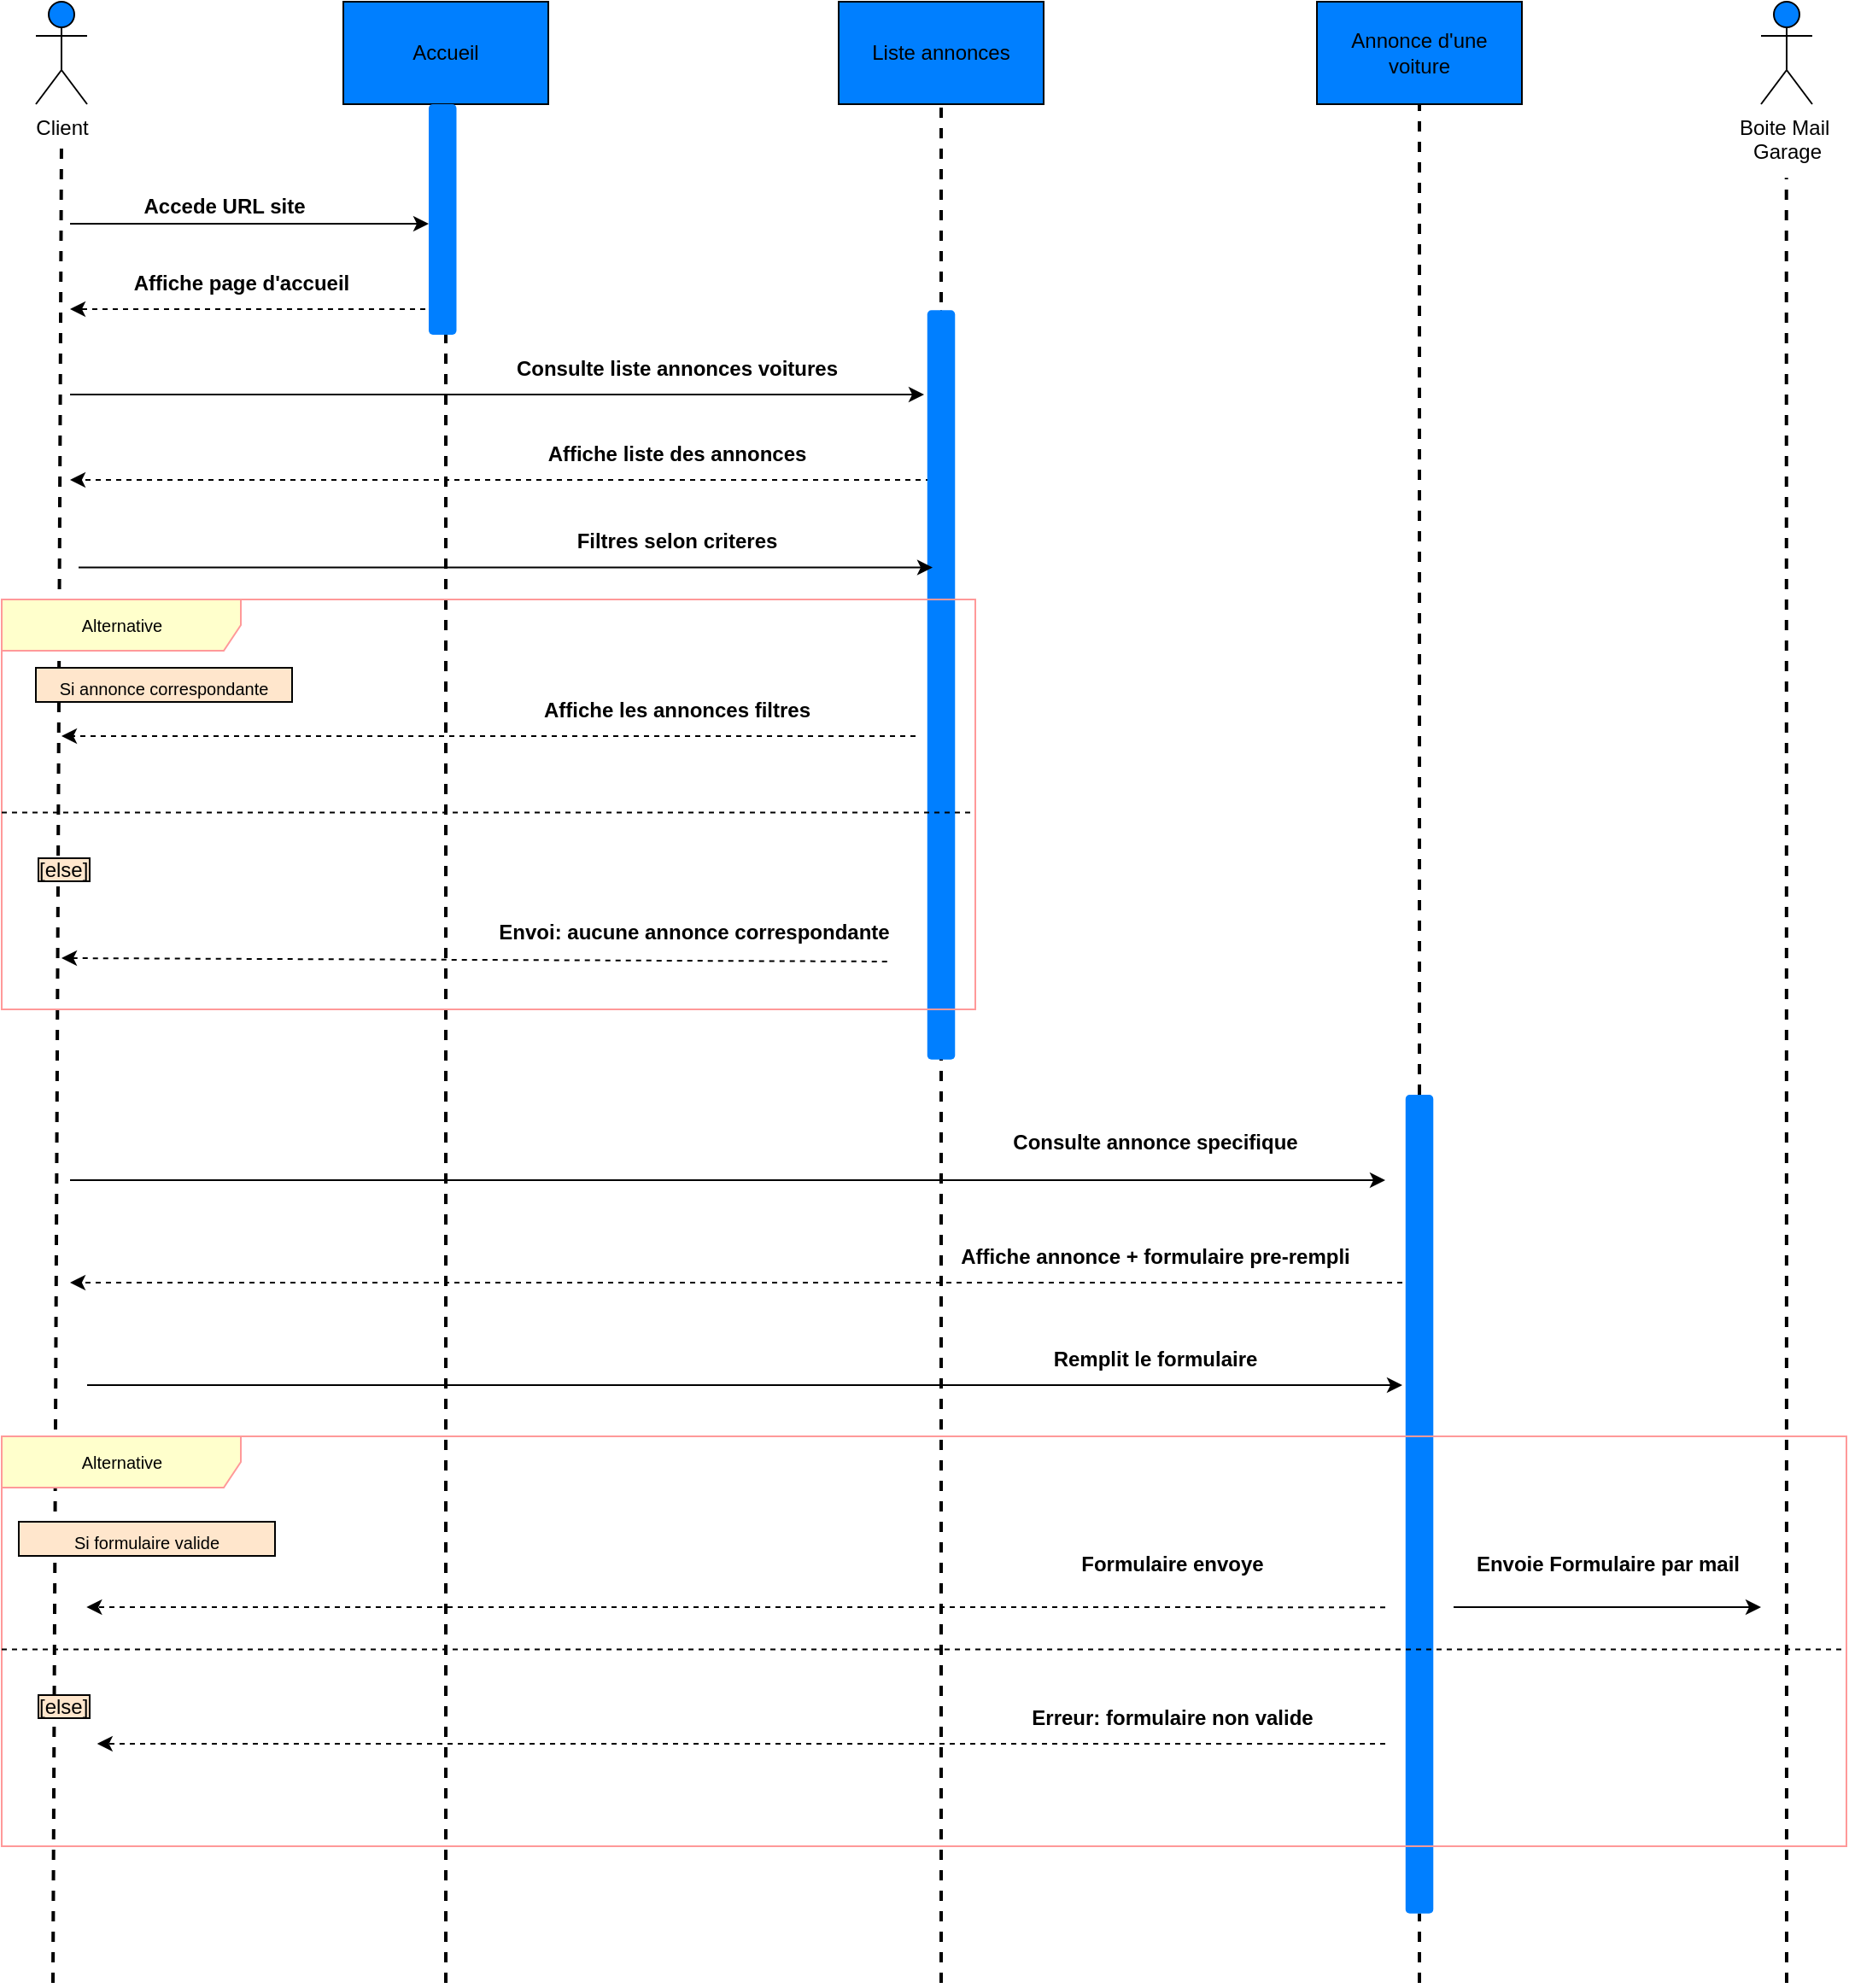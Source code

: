 <mxfile>
    <diagram id="MCAX9-ErMU_fKN16WgZr" name="Page-1">
        <mxGraphModel dx="1020" dy="682" grid="1" gridSize="10" guides="1" tooltips="1" connect="1" arrows="1" fold="1" page="1" pageScale="1" pageWidth="1169" pageHeight="827" background="#ffffff" math="0" shadow="0">
            <root>
                <mxCell id="0"/>
                <mxCell id="1" parent="0"/>
                <mxCell id="2" value="Accueil" style="rounded=0;whiteSpace=wrap;html=1;fillColor=#007FFF;" vertex="1" parent="1">
                    <mxGeometry x="270" y="40" width="120" height="60" as="geometry"/>
                </mxCell>
                <mxCell id="3" value="Liste annonces" style="rounded=0;whiteSpace=wrap;html=1;fillColor=#007FFF;" vertex="1" parent="1">
                    <mxGeometry x="560" y="40" width="120" height="60" as="geometry"/>
                </mxCell>
                <mxCell id="4" value="Annonce d'une&lt;br&gt;voiture" style="rounded=0;whiteSpace=wrap;html=1;fillColor=#007FFF;" vertex="1" parent="1">
                    <mxGeometry x="840" y="40" width="120" height="60" as="geometry"/>
                </mxCell>
                <mxCell id="5" value="&lt;font color=&quot;#000000&quot;&gt;Client&lt;/font&gt;" style="shape=umlActor;verticalLabelPosition=bottom;verticalAlign=top;html=1;outlineConnect=0;fillColor=#007FFF;strokeColor=#000000;" vertex="1" parent="1">
                    <mxGeometry x="90" y="40" width="30" height="60" as="geometry"/>
                </mxCell>
                <mxCell id="6" value="" style="endArrow=none;dashed=1;html=1;fontColor=#000000;entryX=0.5;entryY=1;entryDx=0;entryDy=0;strokeColor=#000000;strokeWidth=2;startArrow=none;" edge="1" parent="1" source="18" target="2">
                    <mxGeometry width="50" height="50" relative="1" as="geometry">
                        <mxPoint x="330" y="600" as="sourcePoint"/>
                        <mxPoint x="610" y="100" as="targetPoint"/>
                    </mxGeometry>
                </mxCell>
                <mxCell id="7" value="" style="endArrow=none;dashed=1;html=1;fontColor=#000000;entryX=0.5;entryY=1;entryDx=0;entryDy=0;strokeColor=#000000;strokeWidth=2;" edge="1" parent="1" target="3">
                    <mxGeometry width="50" height="50" relative="1" as="geometry">
                        <mxPoint x="620" y="1200" as="sourcePoint"/>
                        <mxPoint x="340" y="110" as="targetPoint"/>
                    </mxGeometry>
                </mxCell>
                <mxCell id="8" value="" style="endArrow=none;dashed=1;html=1;fontColor=#000000;strokeColor=#000000;entryX=0.5;entryY=1;entryDx=0;entryDy=0;strokeWidth=2;startArrow=none;" edge="1" parent="1" source="23" target="4">
                    <mxGeometry width="50" height="50" relative="1" as="geometry">
                        <mxPoint x="900" y="810" as="sourcePoint"/>
                        <mxPoint x="910" y="140" as="targetPoint"/>
                    </mxGeometry>
                </mxCell>
                <mxCell id="9" value="" style="endArrow=none;dashed=1;html=1;fontColor=#000000;strokeColor=#000000;strokeWidth=2;" edge="1" parent="1">
                    <mxGeometry width="50" height="50" relative="1" as="geometry">
                        <mxPoint x="100" y="1200" as="sourcePoint"/>
                        <mxPoint x="105" y="120" as="targetPoint"/>
                    </mxGeometry>
                </mxCell>
                <mxCell id="10" value="" style="endArrow=classic;html=1;strokeColor=#000000;strokeWidth=1;fontColor=#000000;" edge="1" parent="1">
                    <mxGeometry width="50" height="50" relative="1" as="geometry">
                        <mxPoint x="110" y="170" as="sourcePoint"/>
                        <mxPoint x="320" y="170" as="targetPoint"/>
                    </mxGeometry>
                </mxCell>
                <mxCell id="11" value="Accede URL site" style="text;html=1;align=center;verticalAlign=middle;resizable=0;points=[];autosize=1;strokeColor=none;fillColor=none;fontColor=#000000;fontStyle=1" vertex="1" parent="1">
                    <mxGeometry x="140" y="145" width="120" height="30" as="geometry"/>
                </mxCell>
                <mxCell id="12" value="" style="endArrow=classic;html=1;strokeColor=#000000;strokeWidth=1;fontColor=#000000;dashed=1;" edge="1" parent="1">
                    <mxGeometry width="50" height="50" relative="1" as="geometry">
                        <mxPoint x="330" y="220" as="sourcePoint"/>
                        <mxPoint x="110" y="220" as="targetPoint"/>
                    </mxGeometry>
                </mxCell>
                <mxCell id="13" value="Affiche page d'accueil" style="text;html=1;align=center;verticalAlign=middle;resizable=0;points=[];autosize=1;strokeColor=none;fillColor=none;fontColor=#000000;fontStyle=1" vertex="1" parent="1">
                    <mxGeometry x="135" y="190" width="150" height="30" as="geometry"/>
                </mxCell>
                <mxCell id="14" value="" style="endArrow=classic;html=1;strokeColor=#000000;strokeWidth=1;fontColor=#000000;startArrow=none;" edge="1" parent="1" source="20">
                    <mxGeometry width="50" height="50" relative="1" as="geometry">
                        <mxPoint x="110" y="270" as="sourcePoint"/>
                        <mxPoint x="620" y="270" as="targetPoint"/>
                    </mxGeometry>
                </mxCell>
                <mxCell id="15" value="Consulte liste annonces voitures" style="text;html=1;align=center;verticalAlign=middle;resizable=0;points=[];autosize=1;strokeColor=none;fillColor=none;fontColor=#000000;fontStyle=1" vertex="1" parent="1">
                    <mxGeometry x="360" y="240" width="210" height="30" as="geometry"/>
                </mxCell>
                <mxCell id="16" value="" style="endArrow=classic;html=1;strokeColor=#000000;strokeWidth=1;fontColor=#000000;dashed=1;" edge="1" parent="1">
                    <mxGeometry width="50" height="50" relative="1" as="geometry">
                        <mxPoint x="620" y="320" as="sourcePoint"/>
                        <mxPoint x="110" y="320" as="targetPoint"/>
                        <Array as="points">
                            <mxPoint x="380" y="320"/>
                        </Array>
                    </mxGeometry>
                </mxCell>
                <mxCell id="17" value="Affiche liste des annonces" style="text;html=1;align=center;verticalAlign=middle;resizable=0;points=[];autosize=1;strokeColor=none;fillColor=none;fontColor=#000000;fontStyle=1" vertex="1" parent="1">
                    <mxGeometry x="380" y="290" width="170" height="30" as="geometry"/>
                </mxCell>
                <mxCell id="19" value="" style="endArrow=none;dashed=1;html=1;fontColor=#000000;strokeColor=#000000;strokeWidth=2;" edge="1" parent="1" target="2">
                    <mxGeometry width="50" height="50" relative="1" as="geometry">
                        <mxPoint x="330" y="1200" as="sourcePoint"/>
                        <mxPoint x="330" y="100" as="targetPoint"/>
                    </mxGeometry>
                </mxCell>
                <mxCell id="18" value="" style="rounded=1;whiteSpace=wrap;html=1;strokeColor=none;fontColor=#000000;fillColor=#007FFF;rotation=90;" vertex="1" parent="1">
                    <mxGeometry x="260.62" y="159.37" width="135" height="16.25" as="geometry"/>
                </mxCell>
                <mxCell id="21" value="" style="endArrow=classic;html=1;strokeColor=#000000;strokeWidth=1;fontColor=#000000;endFill=1;" edge="1" parent="1">
                    <mxGeometry width="50" height="50" relative="1" as="geometry">
                        <mxPoint x="110" y="270" as="sourcePoint"/>
                        <mxPoint x="610" y="270" as="targetPoint"/>
                    </mxGeometry>
                </mxCell>
                <mxCell id="20" value="" style="rounded=1;whiteSpace=wrap;html=1;strokeColor=none;fontColor=#000000;fillColor=#007FFF;rotation=90;" vertex="1" parent="1">
                    <mxGeometry x="400.63" y="431.88" width="438.75" height="16.25" as="geometry"/>
                </mxCell>
                <mxCell id="27" value="" style="endArrow=classic;html=1;strokeColor=#000000;strokeWidth=1;fontColor=#000000;endFill=1;" edge="1" parent="1">
                    <mxGeometry width="50" height="50" relative="1" as="geometry">
                        <mxPoint x="115" y="371.25" as="sourcePoint"/>
                        <mxPoint x="615" y="371.25" as="targetPoint"/>
                    </mxGeometry>
                </mxCell>
                <mxCell id="31" value="Filtres selon criteres" style="text;html=1;align=center;verticalAlign=middle;resizable=0;points=[];autosize=1;strokeColor=none;fillColor=none;fontColor=#000000;fontStyle=1" vertex="1" parent="1">
                    <mxGeometry x="395" y="341.25" width="140" height="30" as="geometry"/>
                </mxCell>
                <mxCell id="32" value="" style="endArrow=classic;html=1;strokeColor=#000000;strokeWidth=1;fontColor=#000000;dashed=1;" edge="1" parent="1">
                    <mxGeometry width="50" height="50" relative="1" as="geometry">
                        <mxPoint x="605" y="470" as="sourcePoint"/>
                        <mxPoint x="105" y="470" as="targetPoint"/>
                        <Array as="points">
                            <mxPoint x="375" y="470"/>
                        </Array>
                    </mxGeometry>
                </mxCell>
                <mxCell id="33" value="Affiche les annonces filtres" style="text;html=1;align=center;verticalAlign=middle;resizable=0;points=[];autosize=1;strokeColor=none;fillColor=none;fontColor=#000000;fontStyle=1" vertex="1" parent="1">
                    <mxGeometry x="375" y="440" width="180" height="30" as="geometry"/>
                </mxCell>
                <mxCell id="34" value="&lt;font style=&quot;font-size: 10px;&quot;&gt;Alternative&lt;/font&gt;" style="shape=umlFrame;tabWidth=110;tabHeight=30;tabPosition=left;html=1;boundedLbl=1;labelInHeader=1;width=140;height=30;strokeColor=#FF9999;fontColor=#000000;fillColor=#FFFFCC;strokeWidth=1;" vertex="1" parent="1">
                    <mxGeometry x="70" y="390" width="570" height="240" as="geometry"/>
                </mxCell>
                <mxCell id="35" value="Si annonce correspondante" style="text;strokeColor=#000000;fontColor=#000000;fillColor=#FFE6CC;align=center;fontSize=10;" vertex="1" parent="34">
                    <mxGeometry width="150" height="20" relative="1" as="geometry">
                        <mxPoint x="20" y="40" as="offset"/>
                    </mxGeometry>
                </mxCell>
                <mxCell id="36" value="[else]" style="line;strokeWidth=1;dashed=1;labelPosition=center;verticalLabelPosition=bottom;align=left;verticalAlign=top;spacingLeft=20;spacingTop=15;strokeColor=#000000;fontColor=#000000;fillColor=#007FFF;labelBackgroundColor=#FFE6CC;labelBorderColor=default;" vertex="1" parent="34">
                    <mxGeometry y="120" width="570" height="9.6" as="geometry"/>
                </mxCell>
                <mxCell id="41" value="" style="endArrow=none;html=1;strokeColor=#000000;strokeWidth=1;fontColor=#000000;endFill=0;startArrow=classic;startFill=1;dashed=1;entryX=0.965;entryY=1.067;entryDx=0;entryDy=0;entryPerimeter=0;" edge="1" parent="34" target="45">
                    <mxGeometry width="50" height="50" relative="1" as="geometry">
                        <mxPoint x="35" y="210" as="sourcePoint"/>
                        <mxPoint x="535" y="210" as="targetPoint"/>
                    </mxGeometry>
                </mxCell>
                <mxCell id="45" value="Envoi: aucune annonce correspondante" style="text;html=1;align=center;verticalAlign=middle;resizable=0;points=[];autosize=1;strokeColor=none;fillColor=none;fontColor=#000000;fontStyle=1" vertex="1" parent="34">
                    <mxGeometry x="280" y="180" width="250" height="30" as="geometry"/>
                </mxCell>
                <mxCell id="37" value="" style="endArrow=classic;html=1;strokeColor=#000000;strokeWidth=1;fontColor=#000000;endFill=1;" edge="1" parent="1">
                    <mxGeometry width="50" height="50" relative="1" as="geometry">
                        <mxPoint x="110" y="730" as="sourcePoint"/>
                        <mxPoint x="880" y="730" as="targetPoint"/>
                    </mxGeometry>
                </mxCell>
                <mxCell id="38" value="Consulte annonce specifique" style="text;html=1;align=center;verticalAlign=middle;resizable=0;points=[];autosize=1;strokeColor=none;fillColor=none;fontColor=#000000;fontStyle=1" vertex="1" parent="1">
                    <mxGeometry x="650" y="693.13" width="190" height="30" as="geometry"/>
                </mxCell>
                <mxCell id="39" value="" style="endArrow=classic;html=1;strokeColor=#000000;strokeWidth=1;fontColor=#000000;dashed=1;" edge="1" parent="1">
                    <mxGeometry width="50" height="50" relative="1" as="geometry">
                        <mxPoint x="890" y="790" as="sourcePoint"/>
                        <mxPoint x="110" y="790" as="targetPoint"/>
                        <Array as="points">
                            <mxPoint x="380" y="790"/>
                        </Array>
                    </mxGeometry>
                </mxCell>
                <mxCell id="40" value="Affiche annonce + formulaire pre-rempli" style="text;html=1;align=center;verticalAlign=middle;resizable=0;points=[];autosize=1;strokeColor=none;fillColor=none;fontColor=#000000;fontStyle=1" vertex="1" parent="1">
                    <mxGeometry x="620" y="760" width="250" height="30" as="geometry"/>
                </mxCell>
                <mxCell id="46" value="" style="endArrow=none;dashed=1;html=1;fontColor=#000000;strokeColor=#000000;strokeWidth=2;" edge="1" parent="1" target="23">
                    <mxGeometry width="50" height="50" relative="1" as="geometry">
                        <mxPoint x="900" y="1200" as="sourcePoint"/>
                        <mxPoint x="900" y="100" as="targetPoint"/>
                    </mxGeometry>
                </mxCell>
                <mxCell id="23" value="" style="rounded=1;whiteSpace=wrap;html=1;strokeColor=none;fontColor=#000000;fillColor=#007FFF;rotation=90;" vertex="1" parent="1">
                    <mxGeometry x="660.32" y="911.57" width="479.38" height="16.25" as="geometry"/>
                </mxCell>
                <mxCell id="47" value="" style="endArrow=classic;html=1;strokeColor=#000000;strokeWidth=1;fontColor=#000000;endFill=1;" edge="1" parent="1">
                    <mxGeometry width="50" height="50" relative="1" as="geometry">
                        <mxPoint x="120" y="850" as="sourcePoint"/>
                        <mxPoint x="890" y="850" as="targetPoint"/>
                    </mxGeometry>
                </mxCell>
                <mxCell id="48" value="&lt;b&gt;&lt;font style=&quot;font-size: 12px;&quot;&gt;Remplit le formulaire&lt;/font&gt;&lt;/b&gt;" style="text;html=1;align=center;verticalAlign=middle;resizable=0;points=[];autosize=1;strokeColor=none;fillColor=none;fontSize=10;fontColor=#000000;" vertex="1" parent="1">
                    <mxGeometry x="675" y="820" width="140" height="30" as="geometry"/>
                </mxCell>
                <mxCell id="49" value="&lt;font style=&quot;font-size: 10px;&quot;&gt;Alternative&lt;/font&gt;" style="shape=umlFrame;tabWidth=110;tabHeight=30;tabPosition=left;html=1;boundedLbl=1;labelInHeader=1;width=140;height=30;strokeColor=#FF9999;fontColor=#000000;fillColor=#FFFFCC;strokeWidth=1;" vertex="1" parent="1">
                    <mxGeometry x="70" y="880" width="1080" height="240" as="geometry"/>
                </mxCell>
                <mxCell id="50" value="Si formulaire valide" style="text;strokeColor=#000000;fontColor=#000000;fillColor=#FFE6CC;align=center;fontSize=10;" vertex="1" parent="49">
                    <mxGeometry width="150" height="20" relative="1" as="geometry">
                        <mxPoint x="10" y="50" as="offset"/>
                    </mxGeometry>
                </mxCell>
                <mxCell id="51" value="[else]" style="line;strokeWidth=1;dashed=1;labelPosition=center;verticalLabelPosition=bottom;align=left;verticalAlign=top;spacingLeft=20;spacingTop=15;strokeColor=#000000;fontColor=#000000;fillColor=#007FFF;labelBackgroundColor=#FFE6CC;labelBorderColor=default;" vertex="1" parent="49">
                    <mxGeometry y="120" width="1080" height="9.6" as="geometry"/>
                </mxCell>
                <mxCell id="54" value="" style="endArrow=classic;html=1;strokeColor=#000000;strokeWidth=1;fontColor=#000000;dashed=1;exitX=0.75;exitY=0.417;exitDx=0;exitDy=0;exitPerimeter=0;" edge="1" parent="49" source="49">
                    <mxGeometry width="50" height="50" relative="1" as="geometry">
                        <mxPoint x="690" y="100" as="sourcePoint"/>
                        <mxPoint x="49.655" y="100" as="targetPoint"/>
                        <Array as="points">
                            <mxPoint x="384.828" y="100"/>
                        </Array>
                    </mxGeometry>
                </mxCell>
                <mxCell id="56" value="&lt;b&gt;&lt;font style=&quot;font-size: 12px;&quot;&gt;Formulaire envoye&lt;/font&gt;&lt;/b&gt;" style="text;html=1;align=center;verticalAlign=middle;resizable=0;points=[];autosize=1;strokeColor=none;fillColor=none;fontSize=10;fontColor=#000000;" vertex="1" parent="49">
                    <mxGeometry x="619.995" y="60" width="130" height="30" as="geometry"/>
                </mxCell>
                <mxCell id="57" value="" style="endArrow=classic;html=1;strokeColor=#000000;strokeWidth=1;fontColor=#000000;dashed=1;" edge="1" parent="49">
                    <mxGeometry width="50" height="50" relative="1" as="geometry">
                        <mxPoint x="810" y="180" as="sourcePoint"/>
                        <mxPoint x="55.862" y="180" as="targetPoint"/>
                        <Array as="points">
                            <mxPoint x="391.034" y="180"/>
                        </Array>
                    </mxGeometry>
                </mxCell>
                <mxCell id="58" value="&lt;b&gt;&lt;font style=&quot;font-size: 12px;&quot;&gt;Erreur: formulaire non valide&lt;/font&gt;&lt;/b&gt;" style="text;html=1;align=center;verticalAlign=middle;resizable=0;points=[];autosize=1;strokeColor=none;fillColor=none;fontSize=10;fontColor=#000000;" vertex="1" parent="49">
                    <mxGeometry x="590.004" y="150" width="190" height="30" as="geometry"/>
                </mxCell>
                <mxCell id="63" value="&lt;font style=&quot;font-size: 12px;&quot;&gt;&lt;b&gt;Envoie Formulaire par mail&lt;/b&gt;&lt;/font&gt;" style="text;html=1;align=center;verticalAlign=middle;resizable=0;points=[];autosize=1;strokeColor=none;fillColor=none;fontSize=10;fontColor=#000000;" vertex="1" parent="49">
                    <mxGeometry x="850" y="60" width="180" height="30" as="geometry"/>
                </mxCell>
                <mxCell id="60" value="&lt;font color=&quot;#000000&quot;&gt;Boite Mail&amp;nbsp;&lt;br&gt;Garage&lt;/font&gt;" style="shape=umlActor;verticalLabelPosition=bottom;verticalAlign=top;html=1;outlineConnect=0;fillColor=#007FFF;strokeColor=#000000;" vertex="1" parent="1">
                    <mxGeometry x="1100" y="40" width="30" height="60" as="geometry"/>
                </mxCell>
                <mxCell id="61" value="" style="endArrow=none;dashed=1;html=1;fontColor=#000000;strokeColor=#000000;entryX=0.5;entryY=1;entryDx=0;entryDy=0;strokeWidth=2;startArrow=none;" edge="1" parent="1">
                    <mxGeometry width="50" height="50" relative="1" as="geometry">
                        <mxPoint x="1115" y="1200" as="sourcePoint"/>
                        <mxPoint x="1114.86" y="143.12" as="targetPoint"/>
                    </mxGeometry>
                </mxCell>
                <mxCell id="62" value="" style="endArrow=classic;html=1;strokeColor=#000000;strokeWidth=1;fontSize=10;fontColor=#000000;" edge="1" parent="1">
                    <mxGeometry width="50" height="50" relative="1" as="geometry">
                        <mxPoint x="920" y="980" as="sourcePoint"/>
                        <mxPoint x="1100" y="980" as="targetPoint"/>
                    </mxGeometry>
                </mxCell>
            </root>
        </mxGraphModel>
    </diagram>
</mxfile>